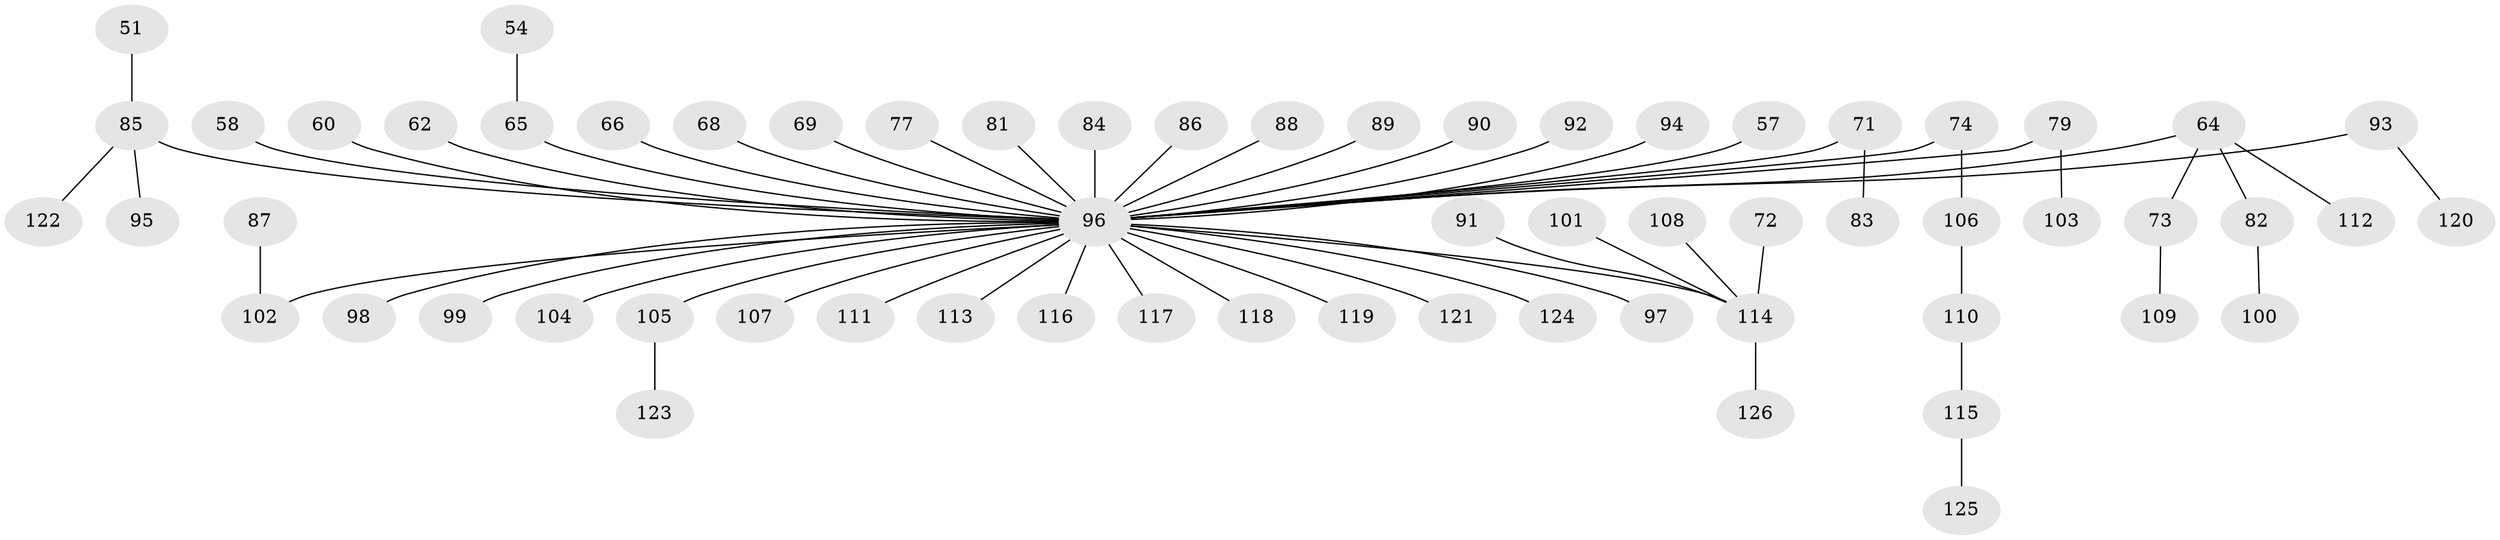 // original degree distribution, {12: 0.007936507936507936, 2: 0.2222222222222222, 5: 0.031746031746031744, 3: 0.15079365079365079, 8: 0.007936507936507936, 7: 0.007936507936507936, 4: 0.047619047619047616, 1: 0.5238095238095238}
// Generated by graph-tools (version 1.1) at 2025/52/03/09/25 04:52:58]
// undirected, 63 vertices, 62 edges
graph export_dot {
graph [start="1"]
  node [color=gray90,style=filled];
  51 [super="+50"];
  54;
  57;
  58;
  60;
  62;
  64 [super="+39"];
  65 [super="+4+29"];
  66;
  68;
  69;
  71;
  72;
  73;
  74 [super="+56"];
  77;
  79;
  81;
  82;
  83;
  84;
  85 [super="+16+23+24"];
  86;
  87;
  88;
  89;
  90;
  91;
  92;
  93;
  94;
  95;
  96 [super="+35+19+33+47+43+49+76+75+45+42+46+48+78+52+55"];
  97;
  98;
  99;
  100;
  101;
  102 [super="+37"];
  103;
  104;
  105;
  106;
  107;
  108;
  109;
  110;
  111;
  112;
  113;
  114 [super="+53+80+59+70+67+63"];
  115;
  116;
  117;
  118;
  119;
  120;
  121;
  122;
  123;
  124;
  125;
  126;
  51 -- 85;
  54 -- 65;
  57 -- 96;
  58 -- 96;
  60 -- 96;
  62 -- 96;
  64 -- 112;
  64 -- 73;
  64 -- 82;
  64 -- 96;
  65 -- 96;
  66 -- 96;
  68 -- 96;
  69 -- 96;
  71 -- 83;
  71 -- 96;
  72 -- 114;
  73 -- 109;
  74 -- 106;
  74 -- 96;
  77 -- 96;
  79 -- 103;
  79 -- 96;
  81 -- 96;
  82 -- 100;
  84 -- 96;
  85 -- 122;
  85 -- 95;
  85 -- 96;
  86 -- 96;
  87 -- 102;
  88 -- 96;
  89 -- 96;
  90 -- 96;
  91 -- 114;
  92 -- 96;
  93 -- 120;
  93 -- 96;
  94 -- 96;
  96 -- 116;
  96 -- 119;
  96 -- 117;
  96 -- 121;
  96 -- 99;
  96 -- 114;
  96 -- 102;
  96 -- 105;
  96 -- 111;
  96 -- 113;
  96 -- 118;
  96 -- 104;
  96 -- 98;
  96 -- 97;
  96 -- 124;
  96 -- 107;
  101 -- 114;
  105 -- 123;
  106 -- 110;
  108 -- 114;
  110 -- 115;
  114 -- 126;
  115 -- 125;
}
